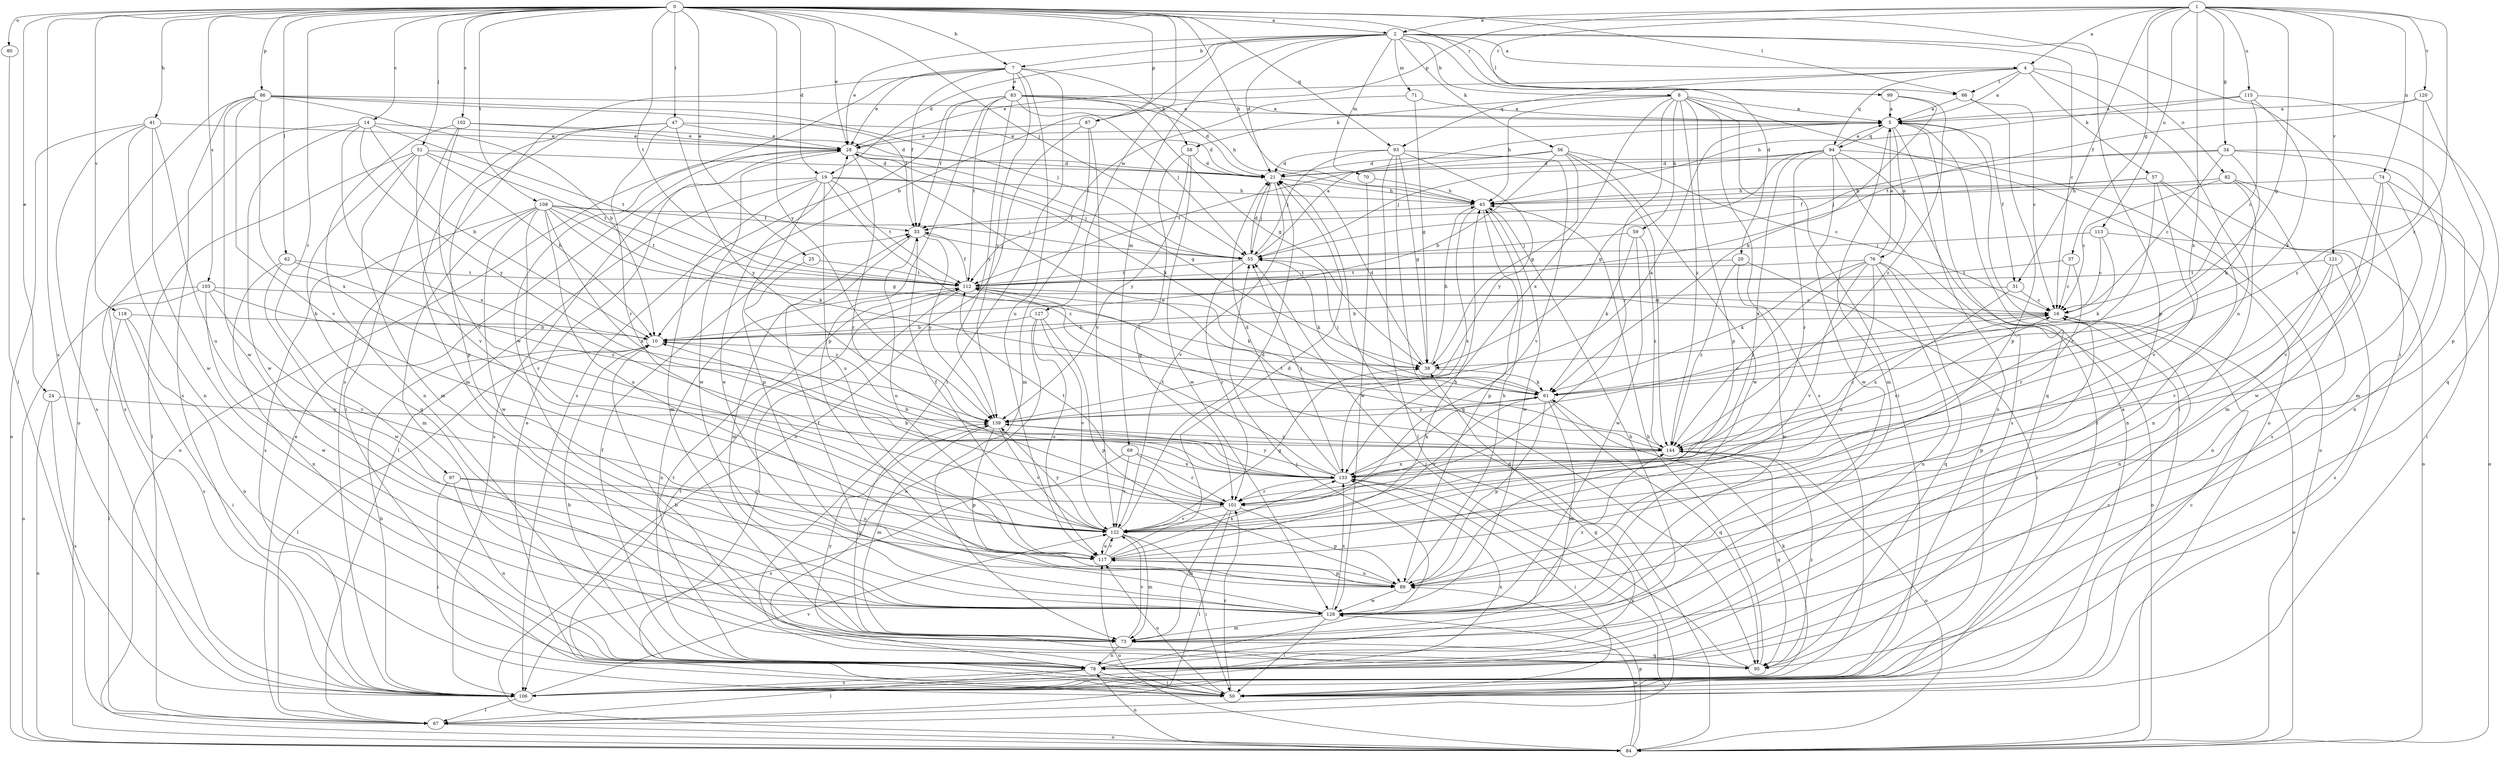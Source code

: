 strict digraph  {
0;
1;
2;
4;
5;
7;
8;
10;
14;
16;
19;
20;
21;
24;
25;
28;
31;
33;
34;
37;
38;
41;
45;
47;
50;
51;
55;
56;
57;
58;
59;
61;
62;
66;
67;
69;
70;
71;
73;
74;
76;
78;
80;
82;
83;
84;
86;
87;
89;
93;
94;
95;
97;
99;
101;
102;
103;
106;
108;
112;
113;
115;
117;
118;
120;
121;
122;
127;
128;
133;
139;
144;
0 -> 2  [label=a];
0 -> 7  [label=b];
0 -> 14  [label=c];
0 -> 19  [label=d];
0 -> 24  [label=e];
0 -> 25  [label=e];
0 -> 28  [label=e];
0 -> 41  [label=h];
0 -> 45  [label=h];
0 -> 47  [label=i];
0 -> 50  [label=i];
0 -> 51  [label=j];
0 -> 55  [label=j];
0 -> 62  [label=l];
0 -> 66  [label=l];
0 -> 80  [label=o];
0 -> 86  [label=p];
0 -> 87  [label=p];
0 -> 93  [label=q];
0 -> 97  [label=r];
0 -> 99  [label=r];
0 -> 102  [label=s];
0 -> 103  [label=s];
0 -> 106  [label=s];
0 -> 108  [label=t];
0 -> 112  [label=t];
0 -> 118  [label=v];
0 -> 127  [label=w];
0 -> 139  [label=y];
1 -> 2  [label=a];
1 -> 4  [label=a];
1 -> 31  [label=f];
1 -> 34  [label=g];
1 -> 37  [label=g];
1 -> 38  [label=g];
1 -> 74  [label=n];
1 -> 87  [label=p];
1 -> 99  [label=r];
1 -> 113  [label=u];
1 -> 115  [label=u];
1 -> 120  [label=v];
1 -> 121  [label=v];
1 -> 133  [label=x];
1 -> 144  [label=z];
2 -> 4  [label=a];
2 -> 7  [label=b];
2 -> 8  [label=b];
2 -> 10  [label=b];
2 -> 16  [label=c];
2 -> 19  [label=d];
2 -> 20  [label=d];
2 -> 21  [label=d];
2 -> 28  [label=e];
2 -> 56  [label=k];
2 -> 66  [label=l];
2 -> 69  [label=m];
2 -> 70  [label=m];
2 -> 71  [label=m];
2 -> 89  [label=p];
4 -> 5  [label=a];
4 -> 28  [label=e];
4 -> 57  [label=k];
4 -> 66  [label=l];
4 -> 82  [label=o];
4 -> 93  [label=q];
4 -> 94  [label=q];
4 -> 117  [label=u];
5 -> 28  [label=e];
5 -> 31  [label=f];
5 -> 50  [label=i];
5 -> 73  [label=m];
5 -> 76  [label=n];
5 -> 94  [label=q];
5 -> 95  [label=q];
5 -> 106  [label=s];
7 -> 28  [label=e];
7 -> 33  [label=f];
7 -> 50  [label=i];
7 -> 58  [label=k];
7 -> 83  [label=o];
7 -> 106  [label=s];
7 -> 117  [label=u];
7 -> 128  [label=w];
7 -> 139  [label=y];
8 -> 5  [label=a];
8 -> 45  [label=h];
8 -> 50  [label=i];
8 -> 58  [label=k];
8 -> 59  [label=k];
8 -> 84  [label=o];
8 -> 89  [label=p];
8 -> 101  [label=r];
8 -> 106  [label=s];
8 -> 133  [label=x];
8 -> 144  [label=z];
10 -> 38  [label=g];
10 -> 67  [label=l];
14 -> 10  [label=b];
14 -> 28  [label=e];
14 -> 106  [label=s];
14 -> 112  [label=t];
14 -> 128  [label=w];
14 -> 133  [label=x];
14 -> 139  [label=y];
16 -> 10  [label=b];
16 -> 84  [label=o];
16 -> 89  [label=p];
19 -> 45  [label=h];
19 -> 55  [label=j];
19 -> 67  [label=l];
19 -> 73  [label=m];
19 -> 89  [label=p];
19 -> 106  [label=s];
19 -> 112  [label=t];
19 -> 117  [label=u];
19 -> 144  [label=z];
20 -> 50  [label=i];
20 -> 112  [label=t];
20 -> 128  [label=w];
20 -> 144  [label=z];
21 -> 45  [label=h];
21 -> 55  [label=j];
21 -> 122  [label=v];
24 -> 84  [label=o];
24 -> 106  [label=s];
24 -> 139  [label=y];
25 -> 112  [label=t];
25 -> 144  [label=z];
28 -> 21  [label=d];
28 -> 38  [label=g];
28 -> 61  [label=k];
28 -> 84  [label=o];
28 -> 101  [label=r];
28 -> 128  [label=w];
31 -> 10  [label=b];
31 -> 16  [label=c];
31 -> 133  [label=x];
33 -> 55  [label=j];
33 -> 73  [label=m];
33 -> 117  [label=u];
33 -> 139  [label=y];
34 -> 16  [label=c];
34 -> 21  [label=d];
34 -> 55  [label=j];
34 -> 61  [label=k];
34 -> 73  [label=m];
34 -> 78  [label=n];
37 -> 16  [label=c];
37 -> 101  [label=r];
37 -> 112  [label=t];
38 -> 21  [label=d];
38 -> 45  [label=h];
38 -> 61  [label=k];
41 -> 28  [label=e];
41 -> 78  [label=n];
41 -> 84  [label=o];
41 -> 106  [label=s];
41 -> 117  [label=u];
41 -> 128  [label=w];
45 -> 33  [label=f];
45 -> 89  [label=p];
45 -> 128  [label=w];
45 -> 133  [label=x];
47 -> 21  [label=d];
47 -> 28  [label=e];
47 -> 73  [label=m];
47 -> 89  [label=p];
47 -> 101  [label=r];
47 -> 139  [label=y];
50 -> 5  [label=a];
50 -> 16  [label=c];
50 -> 28  [label=e];
50 -> 101  [label=r];
50 -> 112  [label=t];
50 -> 117  [label=u];
51 -> 10  [label=b];
51 -> 21  [label=d];
51 -> 67  [label=l];
51 -> 73  [label=m];
51 -> 95  [label=q];
51 -> 112  [label=t];
51 -> 122  [label=v];
55 -> 5  [label=a];
55 -> 21  [label=d];
55 -> 61  [label=k];
55 -> 101  [label=r];
55 -> 112  [label=t];
56 -> 10  [label=b];
56 -> 16  [label=c];
56 -> 21  [label=d];
56 -> 38  [label=g];
56 -> 112  [label=t];
56 -> 128  [label=w];
56 -> 144  [label=z];
57 -> 33  [label=f];
57 -> 45  [label=h];
57 -> 78  [label=n];
57 -> 84  [label=o];
57 -> 101  [label=r];
57 -> 122  [label=v];
58 -> 21  [label=d];
58 -> 101  [label=r];
58 -> 128  [label=w];
58 -> 139  [label=y];
59 -> 55  [label=j];
59 -> 61  [label=k];
59 -> 128  [label=w];
59 -> 144  [label=z];
61 -> 55  [label=j];
61 -> 73  [label=m];
61 -> 89  [label=p];
61 -> 95  [label=q];
61 -> 122  [label=v];
61 -> 139  [label=y];
62 -> 78  [label=n];
62 -> 112  [label=t];
62 -> 128  [label=w];
62 -> 144  [label=z];
66 -> 5  [label=a];
66 -> 16  [label=c];
66 -> 89  [label=p];
67 -> 28  [label=e];
67 -> 84  [label=o];
67 -> 133  [label=x];
69 -> 101  [label=r];
69 -> 106  [label=s];
69 -> 122  [label=v];
69 -> 133  [label=x];
70 -> 45  [label=h];
70 -> 128  [label=w];
71 -> 5  [label=a];
71 -> 38  [label=g];
71 -> 112  [label=t];
73 -> 78  [label=n];
73 -> 95  [label=q];
73 -> 122  [label=v];
73 -> 139  [label=y];
74 -> 45  [label=h];
74 -> 50  [label=i];
74 -> 73  [label=m];
74 -> 122  [label=v];
74 -> 128  [label=w];
76 -> 5  [label=a];
76 -> 61  [label=k];
76 -> 78  [label=n];
76 -> 84  [label=o];
76 -> 95  [label=q];
76 -> 112  [label=t];
76 -> 117  [label=u];
76 -> 122  [label=v];
76 -> 144  [label=z];
78 -> 10  [label=b];
78 -> 33  [label=f];
78 -> 45  [label=h];
78 -> 50  [label=i];
78 -> 55  [label=j];
78 -> 67  [label=l];
78 -> 106  [label=s];
78 -> 112  [label=t];
80 -> 67  [label=l];
82 -> 16  [label=c];
82 -> 45  [label=h];
82 -> 78  [label=n];
82 -> 84  [label=o];
82 -> 106  [label=s];
83 -> 5  [label=a];
83 -> 21  [label=d];
83 -> 33  [label=f];
83 -> 38  [label=g];
83 -> 45  [label=h];
83 -> 55  [label=j];
83 -> 89  [label=p];
83 -> 106  [label=s];
83 -> 112  [label=t];
83 -> 139  [label=y];
84 -> 21  [label=d];
84 -> 78  [label=n];
84 -> 89  [label=p];
84 -> 117  [label=u];
84 -> 128  [label=w];
86 -> 5  [label=a];
86 -> 10  [label=b];
86 -> 33  [label=f];
86 -> 55  [label=j];
86 -> 84  [label=o];
86 -> 106  [label=s];
86 -> 122  [label=v];
86 -> 128  [label=w];
86 -> 133  [label=x];
87 -> 28  [label=e];
87 -> 73  [label=m];
87 -> 84  [label=o];
87 -> 122  [label=v];
89 -> 45  [label=h];
89 -> 117  [label=u];
89 -> 128  [label=w];
93 -> 21  [label=d];
93 -> 38  [label=g];
93 -> 55  [label=j];
93 -> 67  [label=l];
93 -> 95  [label=q];
93 -> 122  [label=v];
93 -> 139  [label=y];
94 -> 5  [label=a];
94 -> 21  [label=d];
94 -> 38  [label=g];
94 -> 50  [label=i];
94 -> 55  [label=j];
94 -> 84  [label=o];
94 -> 101  [label=r];
94 -> 106  [label=s];
94 -> 128  [label=w];
94 -> 133  [label=x];
95 -> 10  [label=b];
95 -> 45  [label=h];
95 -> 55  [label=j];
95 -> 139  [label=y];
95 -> 144  [label=z];
97 -> 50  [label=i];
97 -> 78  [label=n];
97 -> 101  [label=r];
97 -> 117  [label=u];
99 -> 5  [label=a];
99 -> 61  [label=k];
99 -> 144  [label=z];
101 -> 10  [label=b];
101 -> 67  [label=l];
101 -> 73  [label=m];
101 -> 89  [label=p];
101 -> 112  [label=t];
101 -> 122  [label=v];
102 -> 21  [label=d];
102 -> 28  [label=e];
102 -> 50  [label=i];
102 -> 78  [label=n];
102 -> 122  [label=v];
103 -> 10  [label=b];
103 -> 16  [label=c];
103 -> 84  [label=o];
103 -> 106  [label=s];
103 -> 122  [label=v];
103 -> 128  [label=w];
106 -> 10  [label=b];
106 -> 16  [label=c];
106 -> 38  [label=g];
106 -> 61  [label=k];
106 -> 67  [label=l];
106 -> 122  [label=v];
106 -> 133  [label=x];
108 -> 33  [label=f];
108 -> 38  [label=g];
108 -> 55  [label=j];
108 -> 61  [label=k];
108 -> 73  [label=m];
108 -> 106  [label=s];
108 -> 112  [label=t];
108 -> 117  [label=u];
108 -> 122  [label=v];
108 -> 128  [label=w];
108 -> 133  [label=x];
112 -> 16  [label=c];
112 -> 33  [label=f];
112 -> 50  [label=i];
112 -> 61  [label=k];
112 -> 78  [label=n];
113 -> 16  [label=c];
113 -> 55  [label=j];
113 -> 61  [label=k];
113 -> 78  [label=n];
115 -> 5  [label=a];
115 -> 16  [label=c];
115 -> 45  [label=h];
115 -> 61  [label=k];
115 -> 95  [label=q];
117 -> 21  [label=d];
117 -> 45  [label=h];
117 -> 89  [label=p];
117 -> 122  [label=v];
117 -> 133  [label=x];
118 -> 10  [label=b];
118 -> 50  [label=i];
118 -> 67  [label=l];
118 -> 78  [label=n];
120 -> 5  [label=a];
120 -> 89  [label=p];
120 -> 112  [label=t];
120 -> 144  [label=z];
121 -> 78  [label=n];
121 -> 106  [label=s];
121 -> 112  [label=t];
121 -> 122  [label=v];
122 -> 21  [label=d];
122 -> 33  [label=f];
122 -> 38  [label=g];
122 -> 50  [label=i];
122 -> 73  [label=m];
122 -> 117  [label=u];
122 -> 139  [label=y];
127 -> 10  [label=b];
127 -> 78  [label=n];
127 -> 89  [label=p];
127 -> 117  [label=u];
127 -> 122  [label=v];
128 -> 28  [label=e];
128 -> 33  [label=f];
128 -> 50  [label=i];
128 -> 73  [label=m];
128 -> 133  [label=x];
128 -> 144  [label=z];
133 -> 10  [label=b];
133 -> 16  [label=c];
133 -> 21  [label=d];
133 -> 50  [label=i];
133 -> 55  [label=j];
133 -> 61  [label=k];
133 -> 101  [label=r];
133 -> 112  [label=t];
133 -> 139  [label=y];
139 -> 5  [label=a];
139 -> 16  [label=c];
139 -> 73  [label=m];
139 -> 89  [label=p];
139 -> 122  [label=v];
139 -> 144  [label=z];
144 -> 16  [label=c];
144 -> 28  [label=e];
144 -> 84  [label=o];
144 -> 95  [label=q];
144 -> 112  [label=t];
144 -> 133  [label=x];
}
